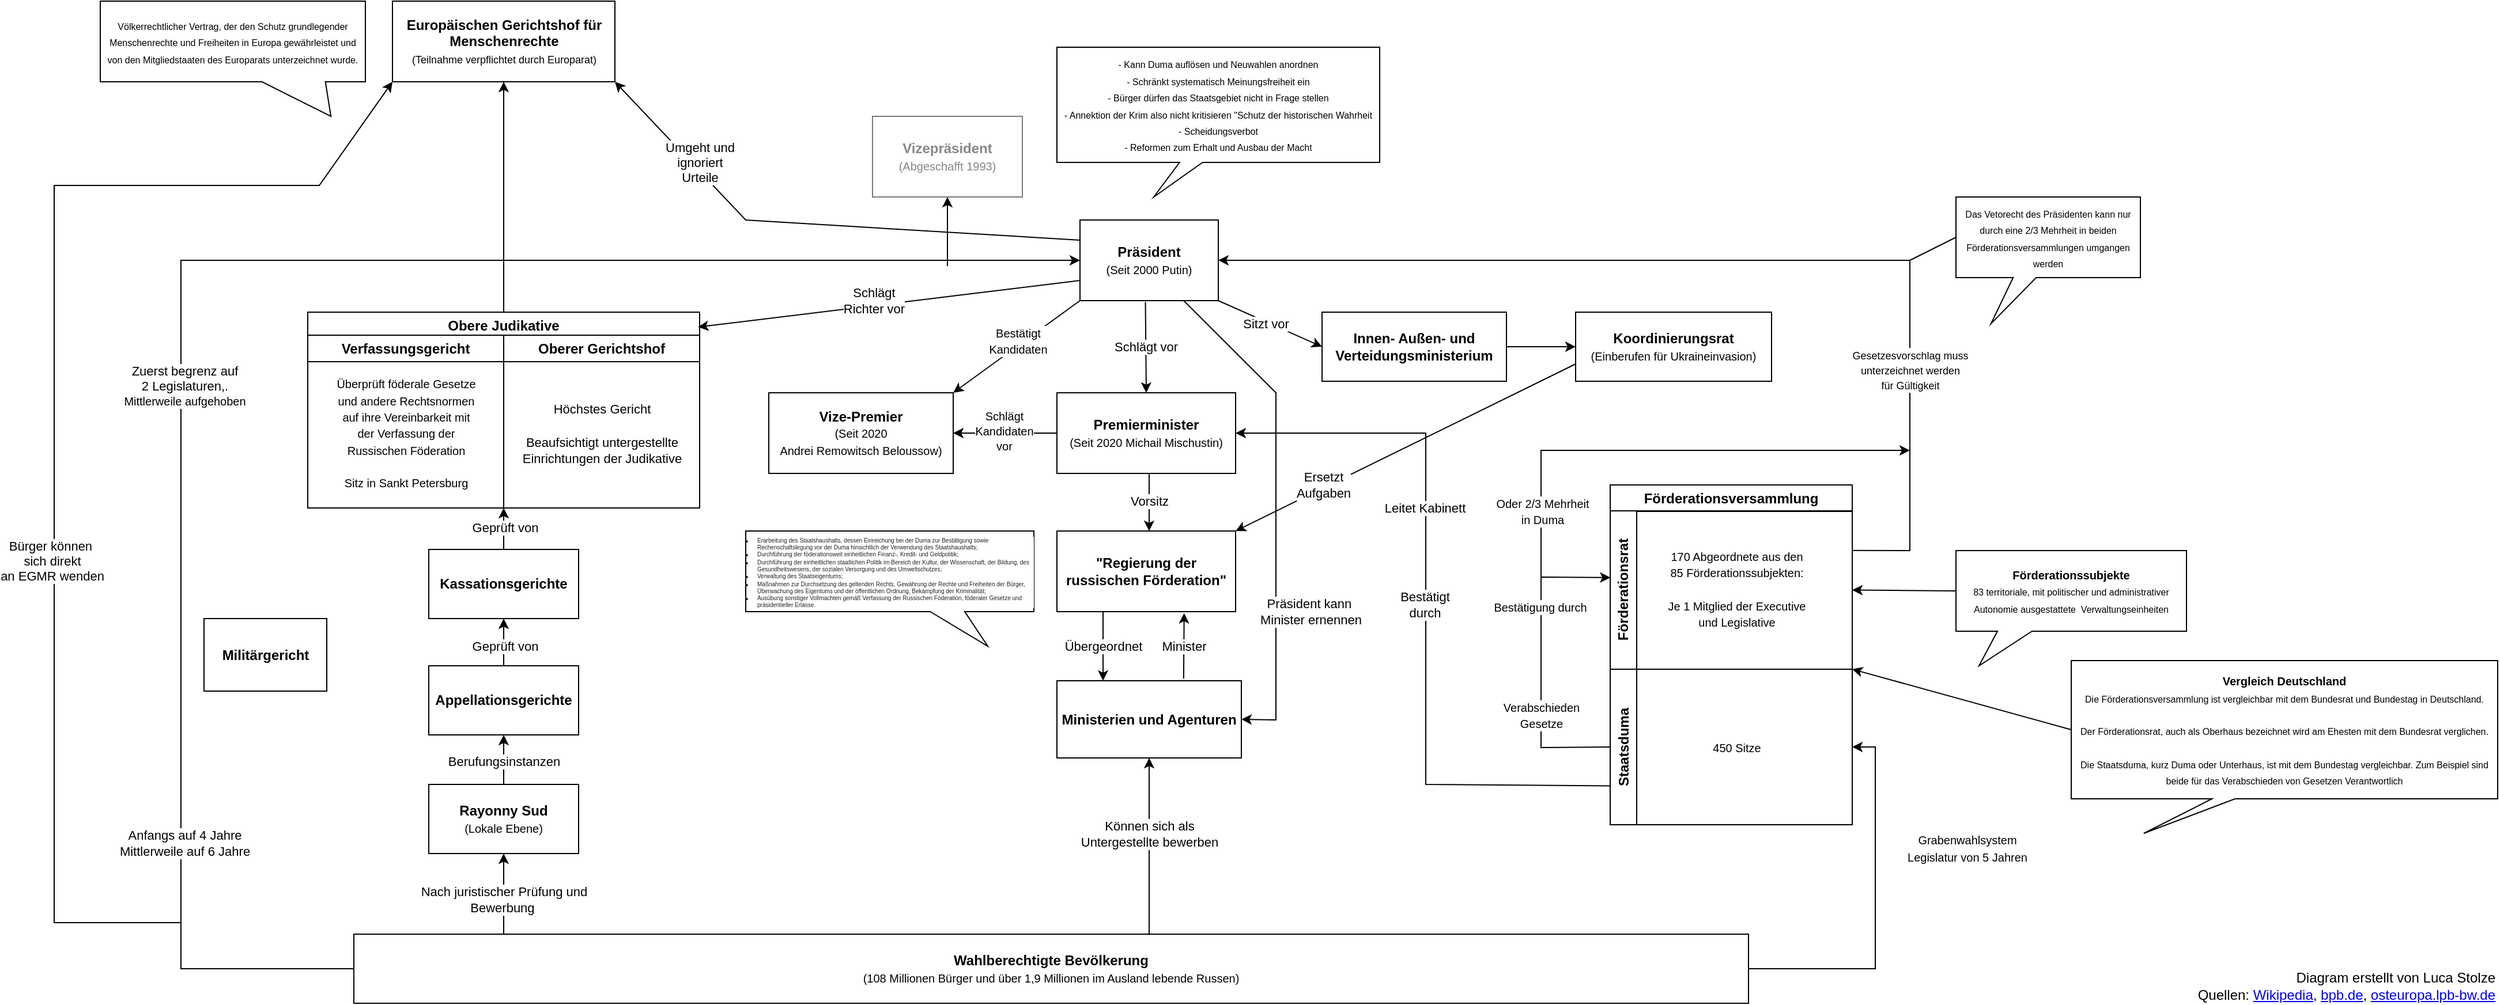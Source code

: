 <mxfile version="22.1.2" type="google">
  <diagram name="Seite-1" id="ktpaxYDHcYY08rmKg4kP">
    <mxGraphModel grid="1" page="1" gridSize="10" guides="1" tooltips="1" connect="1" arrows="1" fold="1" pageScale="1" pageWidth="827" pageHeight="1169" math="0" shadow="0">
      <root>
        <mxCell id="0" />
        <mxCell id="1" parent="0" />
        <mxCell id="9TAvWXg9h8m6ExEYzAHQ-1" value="&lt;b&gt;Präsident&lt;/b&gt;&lt;br&gt;&lt;font style=&quot;font-size: 10px;&quot;&gt;(Seit 2000 Putin)&lt;/font&gt;" style="rounded=0;whiteSpace=wrap;html=1;" vertex="1" parent="1">
          <mxGeometry x="140" y="-30" width="120" height="70" as="geometry" />
        </mxCell>
        <mxCell id="9TAvWXg9h8m6ExEYzAHQ-40" value="" style="edgeStyle=orthogonalEdgeStyle;rounded=0;orthogonalLoop=1;jettySize=auto;html=1;entryX=1;entryY=0.5;entryDx=0;entryDy=0;" edge="1" parent="1" source="9TAvWXg9h8m6ExEYzAHQ-2" target="9TAvWXg9h8m6ExEYzAHQ-37">
          <mxGeometry relative="1" as="geometry">
            <mxPoint x="760" y="530" as="targetPoint" />
            <Array as="points">
              <mxPoint x="830" y="620" />
              <mxPoint x="830" y="427" />
            </Array>
          </mxGeometry>
        </mxCell>
        <mxCell id="9TAvWXg9h8m6ExEYzAHQ-2" value="&lt;b&gt;Wahlberechtigte Bevölkerung &lt;/b&gt;&lt;br&gt;&lt;font style=&quot;font-size: 10px;&quot;&gt;(108 Millionen Bürger und über 1,9 Millionen im Ausland lebende Russen)&lt;/font&gt;" style="rounded=0;whiteSpace=wrap;html=1;" vertex="1" parent="1">
          <mxGeometry x="-490" y="590" width="1210" height="60" as="geometry" />
        </mxCell>
        <mxCell id="9TAvWXg9h8m6ExEYzAHQ-14" value="&lt;font color=&quot;#878787&quot;&gt;&lt;b&gt;Vizepräsident&lt;/b&gt;&lt;br&gt;&lt;font style=&quot;font-size: 10px;&quot;&gt;(Abgeschafft 1993)&lt;/font&gt;&lt;/font&gt;" style="rounded=0;whiteSpace=wrap;html=1;strokeColor=#787878;" vertex="1" parent="1">
          <mxGeometry x="-40" y="-120" width="130" height="70" as="geometry" />
        </mxCell>
        <mxCell id="9TAvWXg9h8m6ExEYzAHQ-24" value="Förderationsversammlung" style="swimlane;whiteSpace=wrap;html=1;" vertex="1" parent="1">
          <mxGeometry x="600" y="200" width="210" height="295" as="geometry" />
        </mxCell>
        <mxCell id="9TAvWXg9h8m6ExEYzAHQ-26" value="Förderationsrat" style="swimlane;horizontal=0;whiteSpace=wrap;html=1;" vertex="1" parent="9TAvWXg9h8m6ExEYzAHQ-24">
          <mxGeometry y="22.5" width="210" height="137.5" as="geometry" />
        </mxCell>
        <mxCell id="9TAvWXg9h8m6ExEYzAHQ-35" value="&lt;font style=&quot;font-size: 10px;&quot;&gt;170 Abgeordnete aus den&lt;br&gt;85 Förderationssubjekten:&lt;br&gt;&lt;br&gt;Je 1 Mitglied der Executive und Legislative&lt;/font&gt;" style="text;html=1;strokeColor=none;fillColor=none;align=center;verticalAlign=middle;whiteSpace=wrap;rounded=0;" vertex="1" parent="9TAvWXg9h8m6ExEYzAHQ-26">
          <mxGeometry x="40" y="27.5" width="140" height="80" as="geometry" />
        </mxCell>
        <mxCell id="9TAvWXg9h8m6ExEYzAHQ-37" value="Staatsduma" style="swimlane;horizontal=0;whiteSpace=wrap;html=1;" vertex="1" parent="9TAvWXg9h8m6ExEYzAHQ-24">
          <mxGeometry y="160" width="210" height="135" as="geometry" />
        </mxCell>
        <mxCell id="9TAvWXg9h8m6ExEYzAHQ-38" value="&lt;span style=&quot;font-size: 10px;&quot;&gt;450 Sitze&lt;/span&gt;" style="text;html=1;strokeColor=none;fillColor=none;align=center;verticalAlign=middle;whiteSpace=wrap;rounded=0;" vertex="1" parent="9TAvWXg9h8m6ExEYzAHQ-37">
          <mxGeometry x="40" y="27.5" width="140" height="80" as="geometry" />
        </mxCell>
        <mxCell id="9TAvWXg9h8m6ExEYzAHQ-49" value="" style="endArrow=classic;html=1;rounded=0;exitX=0;exitY=0.5;exitDx=0;exitDy=0;entryX=0.001;entryY=0.421;entryDx=0;entryDy=0;entryPerimeter=0;" edge="1" parent="9TAvWXg9h8m6ExEYzAHQ-24" source="9TAvWXg9h8m6ExEYzAHQ-37" target="9TAvWXg9h8m6ExEYzAHQ-26">
          <mxGeometry width="50" height="50" relative="1" as="geometry">
            <mxPoint x="-90" y="250" as="sourcePoint" />
            <mxPoint x="-80" y="90" as="targetPoint" />
            <Array as="points">
              <mxPoint x="-60" y="228" />
              <mxPoint x="-60" y="80" />
            </Array>
          </mxGeometry>
        </mxCell>
        <mxCell id="9TAvWXg9h8m6ExEYzAHQ-53" value="&lt;font style=&quot;font-size: 10px;&quot;&gt;Verabschieden &lt;br&gt;Gesetze&lt;/font&gt;" style="edgeLabel;html=1;align=center;verticalAlign=middle;resizable=0;points=[];" vertex="1" connectable="0" parent="9TAvWXg9h8m6ExEYzAHQ-49">
          <mxGeometry x="-0.408" relative="1" as="geometry">
            <mxPoint y="-9" as="offset" />
          </mxGeometry>
        </mxCell>
        <mxCell id="9TAvWXg9h8m6ExEYzAHQ-54" value="&lt;font style=&quot;font-size: 10px;&quot;&gt;Bestätigung durch&lt;/font&gt;" style="edgeLabel;html=1;align=center;verticalAlign=middle;resizable=0;points=[];" vertex="1" connectable="0" parent="9TAvWXg9h8m6ExEYzAHQ-49">
          <mxGeometry x="0.362" y="1" relative="1" as="geometry">
            <mxPoint as="offset" />
          </mxGeometry>
        </mxCell>
        <mxCell id="9TAvWXg9h8m6ExEYzAHQ-42" value="&lt;font style=&quot;font-size: 10px;&quot;&gt;&lt;font style=&quot;font-size: 10px;&quot;&gt;Grabenwahlsystem&lt;br&gt;&lt;/font&gt;Legislatur von 5 Jahren&lt;/font&gt;" style="text;html=1;strokeColor=none;fillColor=none;align=center;verticalAlign=middle;whiteSpace=wrap;rounded=0;" vertex="1" parent="1">
          <mxGeometry x="840" y="500" width="140" height="30" as="geometry" />
        </mxCell>
        <mxCell id="9TAvWXg9h8m6ExEYzAHQ-43" value="&lt;font style=&quot;&quot;&gt;&lt;span style=&quot;font-size: 10px;&quot;&gt;&lt;b&gt;Förderationssubjekte&lt;/b&gt;&lt;/span&gt;&lt;br&gt;&lt;font style=&quot;font-size: 8px;&quot;&gt;83 territoriale, mit politischer und administrativer Autonomie ausgestattete&amp;nbsp;&amp;nbsp;Verwaltungseinheiten&lt;/font&gt;&lt;/font&gt;" style="shape=callout;whiteSpace=wrap;html=1;perimeter=calloutPerimeter;position2=0.1;size=30;position=0.18;base=30;" vertex="1" parent="1">
          <mxGeometry x="900" y="257" width="200" height="100" as="geometry" />
        </mxCell>
        <mxCell id="9TAvWXg9h8m6ExEYzAHQ-47" value="" style="endArrow=classic;html=1;rounded=0;entryX=1;entryY=0.5;entryDx=0;entryDy=0;exitX=0;exitY=0;exitDx=0;exitDy=35;exitPerimeter=0;" edge="1" parent="1" source="9TAvWXg9h8m6ExEYzAHQ-43" target="9TAvWXg9h8m6ExEYzAHQ-26">
          <mxGeometry width="50" height="50" relative="1" as="geometry">
            <mxPoint x="900" y="291" as="sourcePoint" />
            <mxPoint x="820" y="315" as="targetPoint" />
            <Array as="points" />
          </mxGeometry>
        </mxCell>
        <mxCell id="9TAvWXg9h8m6ExEYzAHQ-55" value="" style="endArrow=classic;html=1;rounded=0;entryX=1;entryY=0.5;entryDx=0;entryDy=0;exitX=1;exitY=0.25;exitDx=0;exitDy=0;" edge="1" parent="1" source="9TAvWXg9h8m6ExEYzAHQ-26" target="9TAvWXg9h8m6ExEYzAHQ-1">
          <mxGeometry width="50" height="50" relative="1" as="geometry">
            <mxPoint x="550" y="270" as="sourcePoint" />
            <mxPoint x="600" y="220" as="targetPoint" />
            <Array as="points">
              <mxPoint x="860" y="257" />
              <mxPoint x="860" y="5" />
              <mxPoint x="540" y="5" />
            </Array>
          </mxGeometry>
        </mxCell>
        <mxCell id="9TAvWXg9h8m6ExEYzAHQ-58" value="&lt;font style=&quot;font-size: 9px;&quot;&gt;Gesetzesvorschlag muss&lt;br&gt;unterzeichnet werden&lt;br&gt;für Gültigkeit&lt;/font&gt;" style="edgeLabel;html=1;align=center;verticalAlign=middle;resizable=0;points=[];" vertex="1" connectable="0" parent="9TAvWXg9h8m6ExEYzAHQ-55">
          <mxGeometry x="0.042" y="1" relative="1" as="geometry">
            <mxPoint x="168" y="94" as="offset" />
          </mxGeometry>
        </mxCell>
        <mxCell id="9TAvWXg9h8m6ExEYzAHQ-60" value="" style="endArrow=classic;html=1;rounded=0;" edge="1" parent="1">
          <mxGeometry width="50" height="50" relative="1" as="geometry">
            <mxPoint x="540" y="280" as="sourcePoint" />
            <mxPoint x="860" y="170" as="targetPoint" />
            <Array as="points">
              <mxPoint x="540" y="170" />
            </Array>
          </mxGeometry>
        </mxCell>
        <mxCell id="9TAvWXg9h8m6ExEYzAHQ-62" value="&lt;font style=&quot;font-size: 10px;&quot;&gt;Oder 2/3 Mehrheit &lt;br&gt;in Duma&lt;/font&gt;" style="edgeLabel;html=1;align=center;verticalAlign=middle;resizable=0;points=[];" vertex="1" connectable="0" parent="9TAvWXg9h8m6ExEYzAHQ-60">
          <mxGeometry x="-0.734" y="-1" relative="1" as="geometry">
            <mxPoint as="offset" />
          </mxGeometry>
        </mxCell>
        <mxCell id="9TAvWXg9h8m6ExEYzAHQ-64" value="&lt;font style=&quot;font-size: 8px;&quot;&gt;Das Vetorecht des Präsidenten kann nur durch eine 2/3 Mehrheit in beiden Förderationsversammlungen umgangen werden&lt;/font&gt;" style="shape=callout;whiteSpace=wrap;html=1;perimeter=calloutPerimeter;size=40;position=0.31;position2=0.19;base=20;" vertex="1" parent="1">
          <mxGeometry x="900" y="-50" width="160" height="110" as="geometry" />
        </mxCell>
        <mxCell id="9TAvWXg9h8m6ExEYzAHQ-68" value="" style="endArrow=none;html=1;rounded=0;entryX=0;entryY=0;entryDx=0;entryDy=35;entryPerimeter=0;" edge="1" parent="1" target="9TAvWXg9h8m6ExEYzAHQ-64">
          <mxGeometry width="50" height="50" relative="1" as="geometry">
            <mxPoint x="860" y="5" as="sourcePoint" />
            <mxPoint x="880" y="-10" as="targetPoint" />
          </mxGeometry>
        </mxCell>
        <mxCell id="9TAvWXg9h8m6ExEYzAHQ-69" value="&lt;b&gt;Premierminister&lt;/b&gt;&lt;br&gt;&lt;font style=&quot;font-size: 10px;&quot;&gt;(Seit 2020 Michail Mischustin)&lt;/font&gt;" style="rounded=0;whiteSpace=wrap;html=1;" vertex="1" parent="1">
          <mxGeometry x="120" y="120" width="155" height="70" as="geometry" />
        </mxCell>
        <mxCell id="9TAvWXg9h8m6ExEYzAHQ-72" value="" style="endArrow=classic;html=1;rounded=0;exitX=0;exitY=0.75;exitDx=0;exitDy=0;entryX=1;entryY=0.5;entryDx=0;entryDy=0;" edge="1" parent="1" source="9TAvWXg9h8m6ExEYzAHQ-37" target="9TAvWXg9h8m6ExEYzAHQ-69">
          <mxGeometry width="50" height="50" relative="1" as="geometry">
            <mxPoint x="460" y="500" as="sourcePoint" />
            <mxPoint x="300" y="80" as="targetPoint" />
            <Array as="points">
              <mxPoint x="440" y="460" />
              <mxPoint x="440" y="280" />
              <mxPoint x="440" y="155" />
            </Array>
          </mxGeometry>
        </mxCell>
        <mxCell id="9TAvWXg9h8m6ExEYzAHQ-73" value="Bestätigt&lt;br&gt;durch" style="edgeLabel;html=1;align=center;verticalAlign=middle;resizable=0;points=[];" vertex="1" connectable="0" parent="9TAvWXg9h8m6ExEYzAHQ-72">
          <mxGeometry x="0.054" y="1" relative="1" as="geometry">
            <mxPoint y="16" as="offset" />
          </mxGeometry>
        </mxCell>
        <mxCell id="9TAvWXg9h8m6ExEYzAHQ-84" value="Leitet Kabinett" style="edgeLabel;html=1;align=center;verticalAlign=middle;resizable=0;points=[];" vertex="1" connectable="0" parent="9TAvWXg9h8m6ExEYzAHQ-72">
          <mxGeometry x="0.305" y="1" relative="1" as="geometry">
            <mxPoint y="11" as="offset" />
          </mxGeometry>
        </mxCell>
        <mxCell id="9TAvWXg9h8m6ExEYzAHQ-75" value="&lt;font style=&quot;font-size: 8px;&quot;&gt;- Kann Duma auflösen und Neuwahlen anordnen&lt;br&gt;- Schränkt systematisch Meinungsfreiheit ein&lt;br&gt;- Bürger dürfen das Staatsgebiet nicht in Frage stellen&lt;br&gt;- Annektion der Krim also nicht kritisieren &quot;Schutz der historischen Wahrheit&lt;br&gt;- Scheidungsverbot&lt;br&gt;- Reformen zum Erhalt und Ausbau der Macht&lt;br&gt;&lt;/font&gt;" style="shape=callout;whiteSpace=wrap;html=1;perimeter=calloutPerimeter;size=30;position=0.38;position2=0.3;" vertex="1" parent="1">
          <mxGeometry x="120" y="-180" width="280" height="130" as="geometry" />
        </mxCell>
        <mxCell id="9TAvWXg9h8m6ExEYzAHQ-78" value="" style="endArrow=classic;html=1;rounded=0;entryX=0;entryY=0.5;entryDx=0;entryDy=0;exitX=0;exitY=0.5;exitDx=0;exitDy=0;" edge="1" parent="1" source="9TAvWXg9h8m6ExEYzAHQ-2" target="9TAvWXg9h8m6ExEYzAHQ-1">
          <mxGeometry width="50" height="50" relative="1" as="geometry">
            <mxPoint x="-380" as="sourcePoint" />
            <mxPoint x="-40" y="90" as="targetPoint" />
            <Array as="points">
              <mxPoint x="-640" y="620" />
              <mxPoint x="-640" y="5" />
            </Array>
          </mxGeometry>
        </mxCell>
        <mxCell id="9TAvWXg9h8m6ExEYzAHQ-82" value="Anfangs auf 4 Jahre&lt;br&gt;Mittlerweile auf 6 Jahre" style="edgeLabel;html=1;align=center;verticalAlign=middle;resizable=0;points=[];" vertex="1" connectable="0" parent="9TAvWXg9h8m6ExEYzAHQ-78">
          <mxGeometry x="-0.729" y="-3" relative="1" as="geometry">
            <mxPoint y="-50" as="offset" />
          </mxGeometry>
        </mxCell>
        <mxCell id="9TAvWXg9h8m6ExEYzAHQ-83" value="Zuerst begrenz auf &lt;br&gt;2 Legislaturen,.&lt;br style=&quot;border-color: var(--border-color); font-size: 10px; background-color: rgb(251, 251, 251);&quot;&gt;&lt;span style=&quot;font-size: 10px; background-color: rgb(251, 251, 251);&quot;&gt;Mittlerweile aufgehoben&lt;/span&gt;" style="edgeLabel;html=1;align=center;verticalAlign=middle;resizable=0;points=[];" vertex="1" connectable="0" parent="9TAvWXg9h8m6ExEYzAHQ-78">
          <mxGeometry x="-0.149" y="-3" relative="1" as="geometry">
            <mxPoint y="1" as="offset" />
          </mxGeometry>
        </mxCell>
        <mxCell id="9TAvWXg9h8m6ExEYzAHQ-80" value="" style="endArrow=classic;html=1;rounded=0;entryX=0.5;entryY=1;entryDx=0;entryDy=0;" edge="1" parent="1" target="9TAvWXg9h8m6ExEYzAHQ-14">
          <mxGeometry width="50" height="50" relative="1" as="geometry">
            <mxPoint x="25" y="10" as="sourcePoint" />
            <mxPoint x="40" y="30" as="targetPoint" />
          </mxGeometry>
        </mxCell>
        <mxCell id="9TAvWXg9h8m6ExEYzAHQ-98" style="edgeStyle=orthogonalEdgeStyle;rounded=0;orthogonalLoop=1;jettySize=auto;html=1;exitX=0.25;exitY=1;exitDx=0;exitDy=0;entryX=0.25;entryY=0;entryDx=0;entryDy=0;" edge="1" parent="1" source="9TAvWXg9h8m6ExEYzAHQ-85" target="9TAvWXg9h8m6ExEYzAHQ-95">
          <mxGeometry relative="1" as="geometry">
            <Array as="points">
              <mxPoint x="160" y="310" />
            </Array>
          </mxGeometry>
        </mxCell>
        <mxCell id="9TAvWXg9h8m6ExEYzAHQ-99" value="Übergeordnet" style="edgeLabel;html=1;align=center;verticalAlign=middle;resizable=0;points=[];" vertex="1" connectable="0" parent="9TAvWXg9h8m6ExEYzAHQ-98">
          <mxGeometry x="-0.353" y="-1" relative="1" as="geometry">
            <mxPoint x="1" y="11" as="offset" />
          </mxGeometry>
        </mxCell>
        <mxCell id="9TAvWXg9h8m6ExEYzAHQ-85" value="&lt;b&gt;&quot;Regierung der russischen Förderation&quot;&lt;/b&gt;" style="rounded=0;whiteSpace=wrap;html=1;" vertex="1" parent="1">
          <mxGeometry x="120" y="240" width="155" height="70" as="geometry" />
        </mxCell>
        <mxCell id="9TAvWXg9h8m6ExEYzAHQ-86" value="&lt;b&gt;Vize-Premier&lt;/b&gt;&lt;br&gt;&lt;font style=&quot;font-size: 10px;&quot;&gt;(Seit 2020 &lt;br&gt;Andrei Remowitsch Beloussow)&lt;/font&gt;" style="rounded=0;whiteSpace=wrap;html=1;" vertex="1" parent="1">
          <mxGeometry x="-130" y="120" width="160" height="70" as="geometry" />
        </mxCell>
        <mxCell id="9TAvWXg9h8m6ExEYzAHQ-87" value="" style="endArrow=classic;html=1;rounded=0;entryX=1;entryY=0.5;entryDx=0;entryDy=0;exitX=0;exitY=0.5;exitDx=0;exitDy=0;" edge="1" parent="1" source="9TAvWXg9h8m6ExEYzAHQ-69" target="9TAvWXg9h8m6ExEYzAHQ-86">
          <mxGeometry width="50" height="50" relative="1" as="geometry">
            <mxPoint x="120" y="150" as="sourcePoint" />
            <mxPoint x="70" y="150" as="targetPoint" />
          </mxGeometry>
        </mxCell>
        <mxCell id="9TAvWXg9h8m6ExEYzAHQ-89" value="&lt;font style=&quot;font-size: 10px;&quot;&gt;Schlägt&lt;br&gt;Kandidaten&lt;br&gt;vor&lt;/font&gt;" style="edgeLabel;html=1;align=center;verticalAlign=middle;resizable=0;points=[];" vertex="1" connectable="0" parent="9TAvWXg9h8m6ExEYzAHQ-87">
          <mxGeometry x="0.027" y="-2" relative="1" as="geometry">
            <mxPoint as="offset" />
          </mxGeometry>
        </mxCell>
        <mxCell id="9TAvWXg9h8m6ExEYzAHQ-90" value="" style="endArrow=classic;html=1;rounded=0;exitX=0;exitY=1;exitDx=0;exitDy=0;entryX=1;entryY=0;entryDx=0;entryDy=0;" edge="1" parent="1" source="9TAvWXg9h8m6ExEYzAHQ-1" target="9TAvWXg9h8m6ExEYzAHQ-86">
          <mxGeometry width="50" height="50" relative="1" as="geometry">
            <mxPoint x="30" y="110" as="sourcePoint" />
            <mxPoint x="80" y="60" as="targetPoint" />
          </mxGeometry>
        </mxCell>
        <mxCell id="9TAvWXg9h8m6ExEYzAHQ-92" value="&lt;font style=&quot;font-size: 10px;&quot;&gt;Bestätigt &lt;br&gt;Kandidaten&lt;/font&gt;" style="edgeLabel;html=1;align=center;verticalAlign=middle;resizable=0;points=[];" vertex="1" connectable="0" parent="9TAvWXg9h8m6ExEYzAHQ-90">
          <mxGeometry x="-0.058" y="-3" relative="1" as="geometry">
            <mxPoint x="-1" as="offset" />
          </mxGeometry>
        </mxCell>
        <mxCell id="9TAvWXg9h8m6ExEYzAHQ-93" value="" style="endArrow=classic;html=1;rounded=0;entryX=0.516;entryY=0;entryDx=0;entryDy=0;entryPerimeter=0;" edge="1" parent="1" target="9TAvWXg9h8m6ExEYzAHQ-85">
          <mxGeometry width="50" height="50" relative="1" as="geometry">
            <mxPoint x="200" y="190" as="sourcePoint" />
            <mxPoint x="198" y="230" as="targetPoint" />
          </mxGeometry>
        </mxCell>
        <mxCell id="9TAvWXg9h8m6ExEYzAHQ-94" value="Vorsitz" style="edgeLabel;html=1;align=center;verticalAlign=middle;resizable=0;points=[];" vertex="1" connectable="0" parent="9TAvWXg9h8m6ExEYzAHQ-93">
          <mxGeometry x="-0.376" relative="1" as="geometry">
            <mxPoint y="8" as="offset" />
          </mxGeometry>
        </mxCell>
        <mxCell id="9TAvWXg9h8m6ExEYzAHQ-95" value="&lt;b&gt;Ministerien und Agenturen&lt;/b&gt;" style="rounded=0;whiteSpace=wrap;html=1;" vertex="1" parent="1">
          <mxGeometry x="120" y="370" width="160" height="67" as="geometry" />
        </mxCell>
        <mxCell id="9TAvWXg9h8m6ExEYzAHQ-100" value="" style="endArrow=classic;html=1;rounded=0;entryX=0.712;entryY=1.019;entryDx=0;entryDy=0;entryPerimeter=0;exitX=0.687;exitY=-0.027;exitDx=0;exitDy=0;exitPerimeter=0;" edge="1" parent="1" source="9TAvWXg9h8m6ExEYzAHQ-95" target="9TAvWXg9h8m6ExEYzAHQ-85">
          <mxGeometry width="50" height="50" relative="1" as="geometry">
            <mxPoint x="230" y="350" as="sourcePoint" />
            <mxPoint x="280" y="300" as="targetPoint" />
          </mxGeometry>
        </mxCell>
        <mxCell id="9TAvWXg9h8m6ExEYzAHQ-101" value="Minister" style="edgeLabel;html=1;align=center;verticalAlign=middle;resizable=0;points=[];" vertex="1" connectable="0" parent="9TAvWXg9h8m6ExEYzAHQ-100">
          <mxGeometry x="-0.028" relative="1" as="geometry">
            <mxPoint y="-1" as="offset" />
          </mxGeometry>
        </mxCell>
        <mxCell id="9TAvWXg9h8m6ExEYzAHQ-102" value="&lt;b&gt;Innen- Außen- und Verteidungsministerium&lt;/b&gt;" style="rounded=0;whiteSpace=wrap;html=1;" vertex="1" parent="1">
          <mxGeometry x="350" y="50" width="160" height="60" as="geometry" />
        </mxCell>
        <mxCell id="9TAvWXg9h8m6ExEYzAHQ-103" value="" style="endArrow=classic;html=1;rounded=0;exitX=1;exitY=1;exitDx=0;exitDy=0;entryX=0;entryY=0.5;entryDx=0;entryDy=0;" edge="1" parent="1" source="9TAvWXg9h8m6ExEYzAHQ-1" target="9TAvWXg9h8m6ExEYzAHQ-102">
          <mxGeometry width="50" height="50" relative="1" as="geometry">
            <mxPoint x="280" y="80" as="sourcePoint" />
            <mxPoint x="330" y="30" as="targetPoint" />
          </mxGeometry>
        </mxCell>
        <mxCell id="9TAvWXg9h8m6ExEYzAHQ-104" value="Sitzt vor" style="edgeLabel;html=1;align=center;verticalAlign=middle;resizable=0;points=[];" vertex="1" connectable="0" parent="9TAvWXg9h8m6ExEYzAHQ-103">
          <mxGeometry x="-0.088" y="-2" relative="1" as="geometry">
            <mxPoint as="offset" />
          </mxGeometry>
        </mxCell>
        <mxCell id="9TAvWXg9h8m6ExEYzAHQ-105" value="&lt;ul style=&quot;list-style-image: url(&amp;quot;/w/skins/Vector/resources/common/images/bullet-icon.svg?d4515&amp;quot;); margin: 0.3em 0px 0px 1.6em; padding: 0px; color: rgb(32, 33, 34); font-family: sans-serif; font-size: 5px; background-color: rgb(255, 255, 255); animation-delay: -0.01ms !important; animation-duration: 0.01ms !important; animation-iteration-count: 1 !important; scroll-behavior: auto !important; transition-duration: 0ms !important;&quot;&gt;&lt;li style=&quot;animation-delay: -0.01ms !important; animation-duration: 0.01ms !important; animation-iteration-count: 1 !important; scroll-behavior: auto !important; transition-duration: 0ms !important; margin-bottom: 0.1em;&quot;&gt;Erarbeitung des Staatshaushalts, dessen Einreichung bei der Duma zur Bestätigung sowie Rechenschaftslegung vor der Duma hinsichtlich der Verwendung des Staatshaushalts;&lt;br&gt;&lt;/li&gt;&lt;li style=&quot;margin-bottom: 0.1em; animation-delay: -0.01ms !important; animation-duration: 0.01ms !important; animation-iteration-count: 1 !important; scroll-behavior: auto !important; transition-duration: 0ms !important;&quot;&gt;Durchführung der föderationsweit einheitlichen Finanz-, Kredit- und Geldpolitik;&lt;/li&gt;&lt;li style=&quot;animation-delay: -0.01ms !important; animation-duration: 0.01ms !important; animation-iteration-count: 1 !important; scroll-behavior: auto !important; transition-duration: 0ms !important; margin-bottom: 0.1em;&quot;&gt;Durchführung der einheitlichen staatlichen Politik im Bereich der Kultur, der Wissenschaft, der Bildung, des Gesundheitswesens, der sozialen Versorgung und des Umweltschutzes;&lt;/li&gt;&lt;li style=&quot;animation-delay: -0.01ms !important; animation-duration: 0.01ms !important; animation-iteration-count: 1 !important; scroll-behavior: auto !important; transition-duration: 0ms !important; margin-bottom: 0.1em;&quot;&gt;Verwaltung des Staatseigentums;&lt;/li&gt;&lt;li style=&quot;animation-delay: -0.01ms !important; animation-duration: 0.01ms !important; animation-iteration-count: 1 !important; scroll-behavior: auto !important; transition-duration: 0ms !important; margin-bottom: 0.1em;&quot;&gt;Maßnahmen zur Durchsetzung des geltenden Rechts, Gewährung der Rechte und Freiheiten der Bürger, Überwachung des Eigentums und der öffentlichen Ordnung, Bekämpfung der Kriminalität;&lt;/li&gt;&lt;li style=&quot;animation-delay: -0.01ms !important; animation-duration: 0.01ms !important; animation-iteration-count: 1 !important; scroll-behavior: auto !important; transition-duration: 0ms !important; margin-bottom: 0.1em;&quot;&gt;Ausübung sonstiger Vollmachten gemäß Verfassung der Russischen Föderation, föderaler Gesetze und präsidentieller Erlasse.&lt;/li&gt;&lt;/ul&gt;" style="shape=callout;whiteSpace=wrap;html=1;perimeter=calloutPerimeter;align=left;position2=0.84;base=30;size=30;position=0.64;" vertex="1" parent="1">
          <mxGeometry x="-150" y="240" width="250" height="100" as="geometry" />
        </mxCell>
        <mxCell id="daYzVwTKridwR9G9A9CA-1" value="&lt;font style=&quot;&quot;&gt;&lt;b style=&quot;font-size: 10px;&quot;&gt;Vergleich Deutschland&lt;/b&gt;&lt;br&gt;&lt;font style=&quot;font-size: 8px;&quot;&gt;Die Förderationsversammlung ist vergleichbar mit dem Bundesrat und Bundestag in Deutschland. &lt;br&gt;&lt;br&gt;Der Förderationsrat, auch als Oberhaus bezeichnet wird am Ehesten mit dem Bundesrat verglichen.&lt;br&gt;&lt;/font&gt;&lt;br&gt;&lt;font style=&quot;font-size: 8px;&quot;&gt;Die Staatsduma, kurz Duma oder Unterhaus, ist mit dem Bundestag vergleichbar. Zum Beispiel sind beide für das Verabschieden von Gesetzen Verantwortlich&lt;/font&gt;&lt;br&gt;&lt;/font&gt;" style="shape=callout;whiteSpace=wrap;html=1;perimeter=calloutPerimeter;size=30;position=0.33;position2=0.17;" vertex="1" parent="1">
          <mxGeometry x="1000" y="352.5" width="370" height="150" as="geometry" />
        </mxCell>
        <mxCell id="daYzVwTKridwR9G9A9CA-2" value="" style="endArrow=classic;html=1;rounded=0;exitX=0;exitY=0;exitDx=0;exitDy=60;exitPerimeter=0;entryX=1;entryY=0;entryDx=0;entryDy=0;" edge="1" parent="1" source="daYzVwTKridwR9G9A9CA-1" target="9TAvWXg9h8m6ExEYzAHQ-37">
          <mxGeometry width="50" height="50" relative="1" as="geometry">
            <mxPoint x="860" y="420" as="sourcePoint" />
            <mxPoint x="910" y="370" as="targetPoint" />
          </mxGeometry>
        </mxCell>
        <mxCell id="daYzVwTKridwR9G9A9CA-3" value="&lt;b&gt;Koordinierungsrat&lt;/b&gt;&lt;br&gt;&lt;font style=&quot;font-size: 10px;&quot;&gt;(Einberufen für Ukraineinvasion)&lt;/font&gt;" style="rounded=0;whiteSpace=wrap;html=1;" vertex="1" parent="1">
          <mxGeometry x="570" y="50" width="170" height="60" as="geometry" />
        </mxCell>
        <mxCell id="daYzVwTKridwR9G9A9CA-4" value="" style="endArrow=classic;html=1;rounded=0;exitX=1;exitY=0.5;exitDx=0;exitDy=0;entryX=0;entryY=0.5;entryDx=0;entryDy=0;" edge="1" parent="1" source="9TAvWXg9h8m6ExEYzAHQ-102" target="daYzVwTKridwR9G9A9CA-3">
          <mxGeometry width="50" height="50" relative="1" as="geometry">
            <mxPoint x="480" y="170" as="sourcePoint" />
            <mxPoint x="530" y="120" as="targetPoint" />
          </mxGeometry>
        </mxCell>
        <mxCell id="daYzVwTKridwR9G9A9CA-5" value="" style="endArrow=classic;html=1;rounded=0;entryX=1;entryY=0;entryDx=0;entryDy=0;exitX=0;exitY=0.75;exitDx=0;exitDy=0;" edge="1" parent="1" source="daYzVwTKridwR9G9A9CA-3" target="9TAvWXg9h8m6ExEYzAHQ-85">
          <mxGeometry width="50" height="50" relative="1" as="geometry">
            <mxPoint x="520" y="160" as="sourcePoint" />
            <mxPoint x="570" y="110" as="targetPoint" />
          </mxGeometry>
        </mxCell>
        <mxCell id="daYzVwTKridwR9G9A9CA-6" value="Ersetzt&lt;br&gt;Aufgaben" style="edgeLabel;html=1;align=center;verticalAlign=middle;resizable=0;points=[];" connectable="0" vertex="1" parent="daYzVwTKridwR9G9A9CA-5">
          <mxGeometry x="0.267" y="3" relative="1" as="geometry">
            <mxPoint x="-34" y="10" as="offset" />
          </mxGeometry>
        </mxCell>
        <mxCell id="daYzVwTKridwR9G9A9CA-7" value="Obere Judikative" style="swimlane;whiteSpace=wrap;html=1;" vertex="1" parent="1">
          <mxGeometry x="-530" y="50" width="340" height="170" as="geometry" />
        </mxCell>
        <mxCell id="daYzVwTKridwR9G9A9CA-8" value="Verfassungsgericht" style="swimlane;whiteSpace=wrap;html=1;" vertex="1" parent="daYzVwTKridwR9G9A9CA-7">
          <mxGeometry y="20" width="170" height="150" as="geometry" />
        </mxCell>
        <mxCell id="daYzVwTKridwR9G9A9CA-13" value="&lt;font style=&quot;font-size: 10px;&quot;&gt;Überprüft föderale Gesetze &lt;br&gt;und andere Rechtsnormen &lt;br&gt;auf ihre Vereinbarkeit mit &lt;br&gt;der Verfassung der &lt;br&gt;Russischen Föderation&lt;br&gt;&lt;br&gt;Sitz in Sankt Petersburg&lt;br&gt;&lt;/font&gt;" style="text;html=1;align=center;verticalAlign=middle;resizable=0;points=[];autosize=1;strokeColor=none;fillColor=none;" vertex="1" parent="daYzVwTKridwR9G9A9CA-8">
          <mxGeometry x="15" y="30" width="140" height="110" as="geometry" />
        </mxCell>
        <mxCell id="daYzVwTKridwR9G9A9CA-9" value="Oberer Gerichtshof" style="swimlane;whiteSpace=wrap;html=1;" vertex="1" parent="daYzVwTKridwR9G9A9CA-7">
          <mxGeometry x="170" y="20" width="170" height="150" as="geometry" />
        </mxCell>
        <mxCell id="daYzVwTKridwR9G9A9CA-15" value="&lt;font style=&quot;font-size: 11px;&quot;&gt;Höchstes Gericht&lt;br&gt;&lt;br&gt;Beaufsichtigt untergestellte&lt;br&gt;Einrichtungen der Judikative&lt;/font&gt;" style="text;html=1;align=center;verticalAlign=middle;resizable=0;points=[];autosize=1;strokeColor=none;fillColor=none;" vertex="1" parent="daYzVwTKridwR9G9A9CA-9">
          <mxGeometry x="5" y="50" width="160" height="70" as="geometry" />
        </mxCell>
        <mxCell id="daYzVwTKridwR9G9A9CA-16" value="" style="endArrow=classic;html=1;rounded=0;entryX=0.996;entryY=0.076;entryDx=0;entryDy=0;entryPerimeter=0;exitX=0;exitY=0.75;exitDx=0;exitDy=0;" edge="1" parent="1" source="9TAvWXg9h8m6ExEYzAHQ-1" target="daYzVwTKridwR9G9A9CA-7">
          <mxGeometry width="50" height="50" relative="1" as="geometry">
            <mxPoint x="-90" y="90" as="sourcePoint" />
            <mxPoint x="-40" y="40" as="targetPoint" />
          </mxGeometry>
        </mxCell>
        <mxCell id="daYzVwTKridwR9G9A9CA-17" value="Schlägt&lt;br&gt;Richter vor" style="edgeLabel;html=1;align=center;verticalAlign=middle;resizable=0;points=[];" connectable="0" vertex="1" parent="daYzVwTKridwR9G9A9CA-16">
          <mxGeometry x="0.296" y="3" relative="1" as="geometry">
            <mxPoint x="35" y="-12" as="offset" />
          </mxGeometry>
        </mxCell>
        <mxCell id="daYzVwTKridwR9G9A9CA-18" value="&lt;b&gt;Europäischen Gerichtshof für Menschenrechte&lt;/b&gt;&lt;br&gt;&lt;font style=&quot;font-size: 9px;&quot;&gt;(Teilnahme verpflichtet durch Europarat)&lt;/font&gt;" style="rounded=0;whiteSpace=wrap;html=1;" vertex="1" parent="1">
          <mxGeometry x="-456.5" y="-220" width="193" height="70" as="geometry" />
        </mxCell>
        <mxCell id="daYzVwTKridwR9G9A9CA-19" value="" style="endArrow=classic;html=1;rounded=0;entryX=0.5;entryY=1;entryDx=0;entryDy=0;exitX=0.5;exitY=0;exitDx=0;exitDy=0;" edge="1" parent="1" source="daYzVwTKridwR9G9A9CA-7" target="daYzVwTKridwR9G9A9CA-18">
          <mxGeometry width="50" height="50" relative="1" as="geometry">
            <mxPoint x="-360" y="40" as="sourcePoint" />
            <mxPoint x="-310" as="targetPoint" />
          </mxGeometry>
        </mxCell>
        <mxCell id="daYzVwTKridwR9G9A9CA-20" value="&lt;font style=&quot;font-size: 8px;&quot;&gt;Völkerrechtlicher Vertrag, der den Schutz grundlegender Menschenrechte und Freiheiten in Europa gewährleistet und von den Mitgliedstaaten des Europarats unterzeichnet wurde.&lt;/font&gt;" style="shape=callout;whiteSpace=wrap;html=1;perimeter=calloutPerimeter;position2=0.87;base=55;size=30;position=0.61;" vertex="1" parent="1">
          <mxGeometry x="-710" y="-220" width="230" height="100" as="geometry" />
        </mxCell>
        <mxCell id="daYzVwTKridwR9G9A9CA-21" value="" style="endArrow=classic;html=1;rounded=0;entryX=0;entryY=1;entryDx=0;entryDy=0;" edge="1" parent="1" target="daYzVwTKridwR9G9A9CA-18">
          <mxGeometry width="50" height="50" relative="1" as="geometry">
            <mxPoint x="-640" y="580" as="sourcePoint" />
            <mxPoint x="-470" y="-120" as="targetPoint" />
            <Array as="points">
              <mxPoint x="-700" y="580" />
              <mxPoint x="-750" y="580" />
              <mxPoint x="-750" y="-60" />
              <mxPoint x="-520" y="-60" />
            </Array>
          </mxGeometry>
        </mxCell>
        <mxCell id="daYzVwTKridwR9G9A9CA-24" value="Bürger können&amp;nbsp;&lt;br&gt;sich direkt&lt;br&gt;an EGMR wenden" style="edgeLabel;html=1;align=center;verticalAlign=middle;resizable=0;points=[];" connectable="0" vertex="1" parent="daYzVwTKridwR9G9A9CA-21">
          <mxGeometry x="-0.222" y="2" relative="1" as="geometry">
            <mxPoint as="offset" />
          </mxGeometry>
        </mxCell>
        <mxCell id="daYzVwTKridwR9G9A9CA-25" value="" style="endArrow=classic;html=1;rounded=0;exitX=0;exitY=0.25;exitDx=0;exitDy=0;entryX=1;entryY=1;entryDx=0;entryDy=0;" edge="1" parent="1" source="9TAvWXg9h8m6ExEYzAHQ-1" target="daYzVwTKridwR9G9A9CA-18">
          <mxGeometry width="50" height="50" relative="1" as="geometry">
            <mxPoint x="-210" y="-30" as="sourcePoint" />
            <mxPoint x="-190" y="-40" as="targetPoint" />
            <Array as="points">
              <mxPoint x="-150" y="-30" />
            </Array>
          </mxGeometry>
        </mxCell>
        <mxCell id="daYzVwTKridwR9G9A9CA-26" value="Umgeht und&lt;br&gt;ignoriert&lt;br&gt;Urteile" style="edgeLabel;html=1;align=center;verticalAlign=middle;resizable=0;points=[];" connectable="0" vertex="1" parent="daYzVwTKridwR9G9A9CA-25">
          <mxGeometry x="0.554" y="3" relative="1" as="geometry">
            <mxPoint x="6" y="-6" as="offset" />
          </mxGeometry>
        </mxCell>
        <mxCell id="daYzVwTKridwR9G9A9CA-27" value="&lt;b&gt;Militärgericht&lt;/b&gt;" style="rounded=0;whiteSpace=wrap;html=1;" vertex="1" parent="1">
          <mxGeometry x="-620" y="316" width="106.5" height="63" as="geometry" />
        </mxCell>
        <mxCell id="daYzVwTKridwR9G9A9CA-28" value="&lt;b&gt;Kassationsgerichte&lt;/b&gt;" style="rounded=0;whiteSpace=wrap;html=1;" vertex="1" parent="1">
          <mxGeometry x="-425" y="256" width="130" height="60" as="geometry" />
        </mxCell>
        <mxCell id="daYzVwTKridwR9G9A9CA-29" value="" style="endArrow=classic;html=1;rounded=0;exitX=0.5;exitY=0;exitDx=0;exitDy=0;entryX=0;entryY=1;entryDx=0;entryDy=0;" edge="1" parent="1" source="daYzVwTKridwR9G9A9CA-28" target="daYzVwTKridwR9G9A9CA-9">
          <mxGeometry width="50" height="50" relative="1" as="geometry">
            <mxPoint x="-360" y="250" as="sourcePoint" />
            <mxPoint x="-320" y="220" as="targetPoint" />
          </mxGeometry>
        </mxCell>
        <mxCell id="daYzVwTKridwR9G9A9CA-30" value="Geprüft von" style="edgeLabel;html=1;align=center;verticalAlign=middle;resizable=0;points=[];" connectable="0" vertex="1" parent="daYzVwTKridwR9G9A9CA-29">
          <mxGeometry x="0.083" y="-1" relative="1" as="geometry">
            <mxPoint as="offset" />
          </mxGeometry>
        </mxCell>
        <mxCell id="daYzVwTKridwR9G9A9CA-31" value="&lt;b&gt;Appellationsgerichte&lt;/b&gt;" style="rounded=0;whiteSpace=wrap;html=1;" vertex="1" parent="1">
          <mxGeometry x="-425" y="357" width="130" height="60" as="geometry" />
        </mxCell>
        <mxCell id="daYzVwTKridwR9G9A9CA-32" value="" style="endArrow=classic;html=1;rounded=0;exitX=0.5;exitY=0;exitDx=0;exitDy=0;entryX=0.5;entryY=1;entryDx=0;entryDy=0;" edge="1" parent="1" source="daYzVwTKridwR9G9A9CA-31" target="daYzVwTKridwR9G9A9CA-28">
          <mxGeometry width="50" height="50" relative="1" as="geometry">
            <mxPoint x="-330" y="360" as="sourcePoint" />
            <mxPoint x="-280" y="310" as="targetPoint" />
          </mxGeometry>
        </mxCell>
        <mxCell id="daYzVwTKridwR9G9A9CA-38" value="Geprüft von" style="edgeLabel;html=1;align=center;verticalAlign=middle;resizable=0;points=[];" connectable="0" vertex="1" parent="daYzVwTKridwR9G9A9CA-32">
          <mxGeometry x="-0.163" y="-1" relative="1" as="geometry">
            <mxPoint as="offset" />
          </mxGeometry>
        </mxCell>
        <mxCell id="daYzVwTKridwR9G9A9CA-34" value="&lt;b&gt;Rayonny Sud&lt;/b&gt;&lt;br&gt;&lt;font style=&quot;font-size: 10px;&quot;&gt;(Lokale Ebene)&lt;/font&gt;" style="rounded=0;whiteSpace=wrap;html=1;" vertex="1" parent="1">
          <mxGeometry x="-425" y="460" width="130" height="60" as="geometry" />
        </mxCell>
        <mxCell id="daYzVwTKridwR9G9A9CA-35" value="" style="endArrow=classic;html=1;rounded=0;exitX=0.5;exitY=0;exitDx=0;exitDy=0;entryX=0.5;entryY=1;entryDx=0;entryDy=0;" edge="1" parent="1" source="daYzVwTKridwR9G9A9CA-34" target="daYzVwTKridwR9G9A9CA-31">
          <mxGeometry width="50" height="50" relative="1" as="geometry">
            <mxPoint x="-370" y="450" as="sourcePoint" />
            <mxPoint x="-320" y="400" as="targetPoint" />
          </mxGeometry>
        </mxCell>
        <mxCell id="daYzVwTKridwR9G9A9CA-36" value="Berufungsinstanzen " style="edgeLabel;html=1;align=center;verticalAlign=middle;resizable=0;points=[];" connectable="0" vertex="1" parent="daYzVwTKridwR9G9A9CA-35">
          <mxGeometry x="-0.333" y="3" relative="1" as="geometry">
            <mxPoint x="3" y="-6" as="offset" />
          </mxGeometry>
        </mxCell>
        <mxCell id="daYzVwTKridwR9G9A9CA-39" value="" style="endArrow=classic;html=1;rounded=0;entryX=0.5;entryY=1;entryDx=0;entryDy=0;" edge="1" parent="1" target="daYzVwTKridwR9G9A9CA-34">
          <mxGeometry width="50" height="50" relative="1" as="geometry">
            <mxPoint x="-360" y="590" as="sourcePoint" />
            <mxPoint x="-200" y="520" as="targetPoint" />
          </mxGeometry>
        </mxCell>
        <mxCell id="daYzVwTKridwR9G9A9CA-40" value="Nach juristischer Prüfung und&lt;br&gt;Bewerbung&amp;nbsp;" style="edgeLabel;html=1;align=center;verticalAlign=middle;resizable=0;points=[];" connectable="0" vertex="1" parent="daYzVwTKridwR9G9A9CA-39">
          <mxGeometry x="0.085" y="-2" relative="1" as="geometry">
            <mxPoint x="-2" y="8" as="offset" />
          </mxGeometry>
        </mxCell>
        <mxCell id="daYzVwTKridwR9G9A9CA-41" value="" style="endArrow=classic;html=1;rounded=0;exitX=0.473;exitY=1.017;exitDx=0;exitDy=0;entryX=0.5;entryY=0;entryDx=0;entryDy=0;exitPerimeter=0;" edge="1" parent="1" source="9TAvWXg9h8m6ExEYzAHQ-1" target="9TAvWXg9h8m6ExEYzAHQ-69">
          <mxGeometry width="50" height="50" relative="1" as="geometry">
            <mxPoint x="170" y="100" as="sourcePoint" />
            <mxPoint x="220" y="50" as="targetPoint" />
          </mxGeometry>
        </mxCell>
        <mxCell id="daYzVwTKridwR9G9A9CA-42" value="Schlägt vor" style="edgeLabel;html=1;align=center;verticalAlign=middle;resizable=0;points=[];" connectable="0" vertex="1" parent="daYzVwTKridwR9G9A9CA-41">
          <mxGeometry x="0.074" y="1" relative="1" as="geometry">
            <mxPoint x="-1" y="-4" as="offset" />
          </mxGeometry>
        </mxCell>
        <mxCell id="daYzVwTKridwR9G9A9CA-43" value="" style="endArrow=classic;html=1;rounded=0;exitX=0.75;exitY=1;exitDx=0;exitDy=0;entryX=1;entryY=0.5;entryDx=0;entryDy=0;" edge="1" parent="1" source="9TAvWXg9h8m6ExEYzAHQ-1" target="9TAvWXg9h8m6ExEYzAHQ-95">
          <mxGeometry width="50" height="50" relative="1" as="geometry">
            <mxPoint x="220" y="40" as="sourcePoint" />
            <mxPoint x="310" y="410" as="targetPoint" />
            <Array as="points">
              <mxPoint x="310" y="120" />
              <mxPoint x="310" y="260" />
              <mxPoint x="310" y="404" />
            </Array>
          </mxGeometry>
        </mxCell>
        <mxCell id="daYzVwTKridwR9G9A9CA-45" value="Präsident kann&amp;nbsp;&lt;br&gt;Minister ernennen" style="edgeLabel;html=1;align=center;verticalAlign=middle;resizable=0;points=[];" connectable="0" vertex="1" parent="daYzVwTKridwR9G9A9CA-43">
          <mxGeometry x="0.522" y="-1" relative="1" as="geometry">
            <mxPoint x="31" y="-22" as="offset" />
          </mxGeometry>
        </mxCell>
        <mxCell id="daYzVwTKridwR9G9A9CA-46" value="" style="endArrow=classic;html=1;rounded=0;entryX=0.5;entryY=1;entryDx=0;entryDy=0;" edge="1" parent="1" target="9TAvWXg9h8m6ExEYzAHQ-95">
          <mxGeometry width="50" height="50" relative="1" as="geometry">
            <mxPoint x="200" y="590" as="sourcePoint" />
            <mxPoint x="250" y="540" as="targetPoint" />
          </mxGeometry>
        </mxCell>
        <mxCell id="daYzVwTKridwR9G9A9CA-47" value="Können sich als &lt;br&gt;Untergestellte bewerben" style="edgeLabel;html=1;align=center;verticalAlign=middle;resizable=0;points=[];" connectable="0" vertex="1" parent="daYzVwTKridwR9G9A9CA-46">
          <mxGeometry x="0.029" relative="1" as="geometry">
            <mxPoint y="-9" as="offset" />
          </mxGeometry>
        </mxCell>
        <mxCell id="daYzVwTKridwR9G9A9CA-49" value="Diagram erstellt von Luca Stolze&lt;br&gt;Quellen: &lt;a href=&quot;https://paste.gg/p/anonymous/a2af8e847c7b4a62a1dd99cf4a4ae11e&quot;&gt;Wikipedia&lt;/a&gt;, &lt;a href=&quot;https://www.bpb.de/themen/europa/russland/47954/das-justizsystem-russlands/&quot;&gt;bpb.de&lt;/a&gt;,&amp;nbsp;&lt;a href=&quot;https://osteuropa.lpb-bw.de/russland-demokratie-rechtsstaatlichkeit&quot;&gt;osteuropa.lpb-bw.de&lt;/a&gt;" style="text;html=1;strokeColor=none;fillColor=none;align=right;verticalAlign=middle;whiteSpace=wrap;rounded=0;" vertex="1" parent="1">
          <mxGeometry x="1100" y="620" width="270" height="30" as="geometry" />
        </mxCell>
      </root>
    </mxGraphModel>
  </diagram>
</mxfile>
